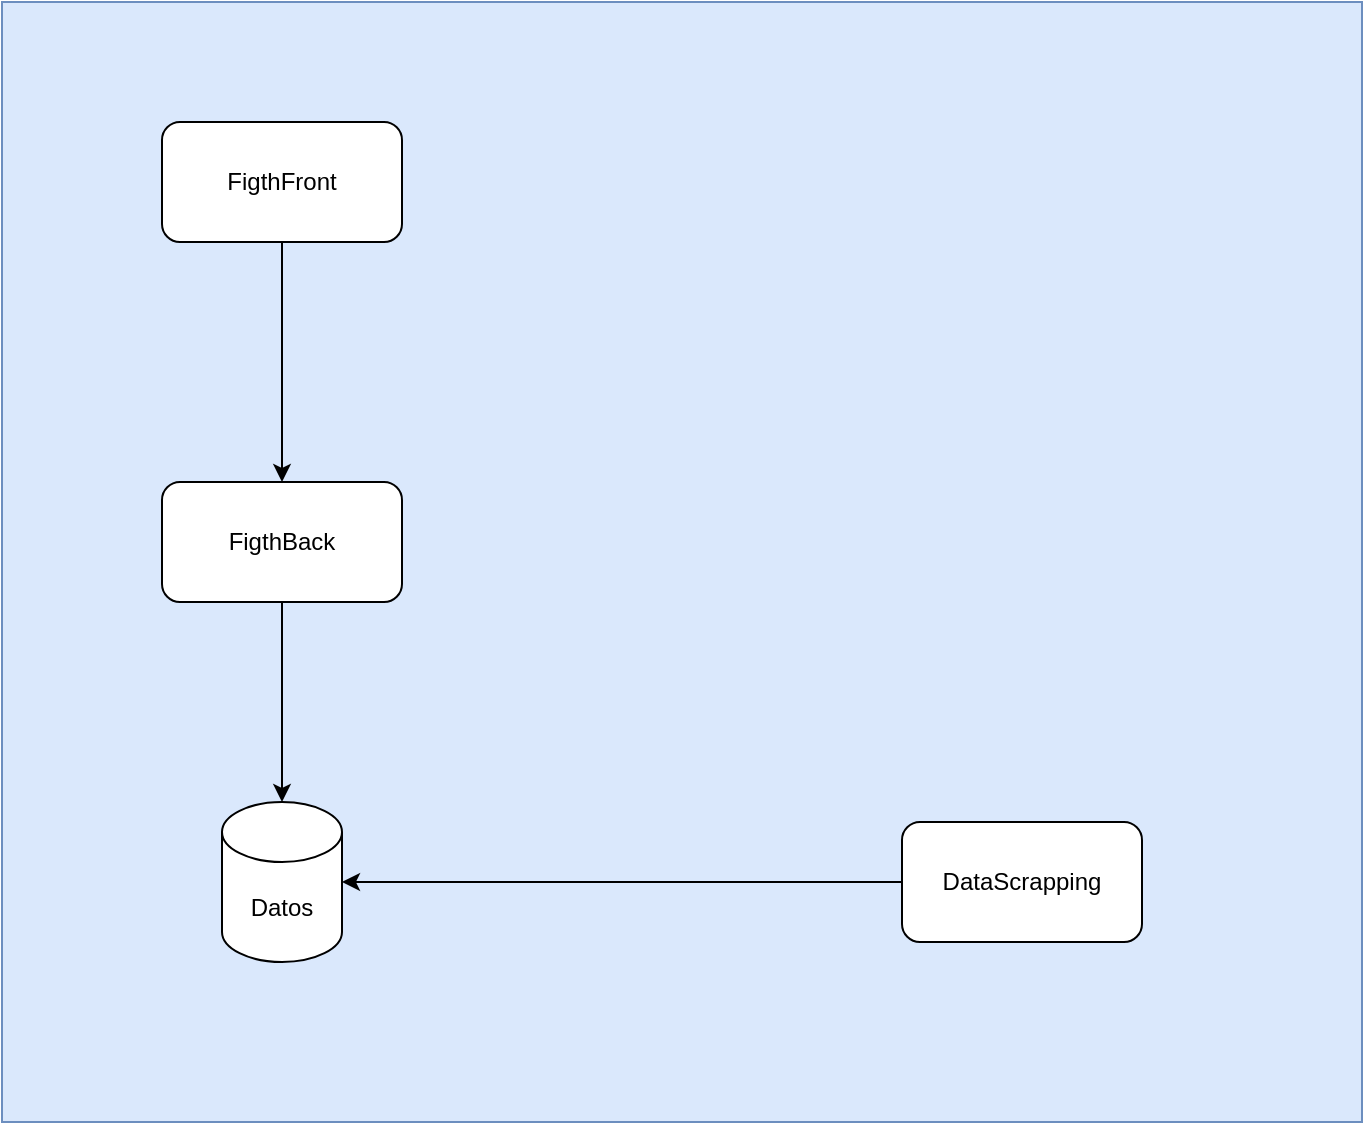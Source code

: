 <mxfile version="21.6.2" type="device" pages="2">
  <diagram name="Global-Architecture" id="2FQNcDBVcAX5xMIU2xUO">
    <mxGraphModel dx="1434" dy="798" grid="1" gridSize="10" guides="1" tooltips="1" connect="1" arrows="1" fold="1" page="1" pageScale="1" pageWidth="3300" pageHeight="4681" math="0" shadow="0">
      <root>
        <mxCell id="0" />
        <mxCell id="1" parent="0" />
        <mxCell id="8RsaU4e0q8FaS_RyuEd1-4" value="" style="rounded=0;whiteSpace=wrap;html=1;fillColor=#dae8fc;strokeColor=#6c8ebf;" parent="1" vertex="1">
          <mxGeometry x="1080" y="520" width="680" height="560" as="geometry" />
        </mxCell>
        <mxCell id="8RsaU4e0q8FaS_RyuEd1-2" style="edgeStyle=orthogonalEdgeStyle;rounded=0;orthogonalLoop=1;jettySize=auto;html=1;entryX=0.5;entryY=0;entryDx=0;entryDy=0;" parent="1" source="iz1fPbcksAR1PvjZrnv0-1" target="iz1fPbcksAR1PvjZrnv0-2" edge="1">
          <mxGeometry relative="1" as="geometry" />
        </mxCell>
        <mxCell id="iz1fPbcksAR1PvjZrnv0-1" value="FigthFront" style="rounded=1;whiteSpace=wrap;html=1;" parent="1" vertex="1">
          <mxGeometry x="1160" y="580" width="120" height="60" as="geometry" />
        </mxCell>
        <mxCell id="8RsaU4e0q8FaS_RyuEd1-1" style="edgeStyle=orthogonalEdgeStyle;rounded=0;orthogonalLoop=1;jettySize=auto;html=1;entryX=0.5;entryY=0;entryDx=0;entryDy=0;entryPerimeter=0;" parent="1" source="iz1fPbcksAR1PvjZrnv0-2" target="iz1fPbcksAR1PvjZrnv0-3" edge="1">
          <mxGeometry relative="1" as="geometry" />
        </mxCell>
        <mxCell id="iz1fPbcksAR1PvjZrnv0-2" value="FigthBack" style="rounded=1;whiteSpace=wrap;html=1;" parent="1" vertex="1">
          <mxGeometry x="1160" y="760" width="120" height="60" as="geometry" />
        </mxCell>
        <mxCell id="iz1fPbcksAR1PvjZrnv0-3" value="Datos" style="shape=cylinder3;whiteSpace=wrap;html=1;boundedLbl=1;backgroundOutline=1;size=15;" parent="1" vertex="1">
          <mxGeometry x="1190" y="920" width="60" height="80" as="geometry" />
        </mxCell>
        <mxCell id="8RsaU4e0q8FaS_RyuEd1-3" style="edgeStyle=orthogonalEdgeStyle;rounded=0;orthogonalLoop=1;jettySize=auto;html=1;entryX=1;entryY=0.5;entryDx=0;entryDy=0;entryPerimeter=0;" parent="1" source="iz1fPbcksAR1PvjZrnv0-5" target="iz1fPbcksAR1PvjZrnv0-3" edge="1">
          <mxGeometry relative="1" as="geometry" />
        </mxCell>
        <mxCell id="iz1fPbcksAR1PvjZrnv0-5" value="DataScrapping" style="rounded=1;whiteSpace=wrap;html=1;" parent="1" vertex="1">
          <mxGeometry x="1530" y="930" width="120" height="60" as="geometry" />
        </mxCell>
      </root>
    </mxGraphModel>
  </diagram>
  <diagram id="0ezFrDQrrX9brJJasBGk" name="Database">
    <mxGraphModel dx="2002" dy="1131" grid="1" gridSize="10" guides="1" tooltips="1" connect="1" arrows="1" fold="1" page="1" pageScale="1" pageWidth="3300" pageHeight="4681" math="0" shadow="0">
      <root>
        <mxCell id="0" />
        <mxCell id="1" parent="0" />
        <mxCell id="7Z2OFbAPM6nnIO7lFNl9-40" value="Fighters" style="shape=table;startSize=30;container=1;collapsible=1;childLayout=tableLayout;fixedRows=1;rowLines=0;fontStyle=1;align=center;resizeLast=1;html=1;whiteSpace=wrap;" vertex="1" parent="1">
          <mxGeometry x="680" y="320" width="240" height="270" as="geometry" />
        </mxCell>
        <mxCell id="7Z2OFbAPM6nnIO7lFNl9-41" value="" style="shape=tableRow;horizontal=0;startSize=0;swimlaneHead=0;swimlaneBody=0;fillColor=none;collapsible=0;dropTarget=0;points=[[0,0.5],[1,0.5]];portConstraint=eastwest;top=0;left=0;right=0;bottom=0;html=1;" vertex="1" parent="7Z2OFbAPM6nnIO7lFNl9-40">
          <mxGeometry y="30" width="240" height="30" as="geometry" />
        </mxCell>
        <mxCell id="7Z2OFbAPM6nnIO7lFNl9-42" value="PK,FK1" style="shape=partialRectangle;connectable=0;fillColor=none;top=0;left=0;bottom=0;right=0;fontStyle=1;overflow=hidden;html=1;whiteSpace=wrap;" vertex="1" parent="7Z2OFbAPM6nnIO7lFNl9-41">
          <mxGeometry width="60" height="30" as="geometry">
            <mxRectangle width="60" height="30" as="alternateBounds" />
          </mxGeometry>
        </mxCell>
        <mxCell id="7Z2OFbAPM6nnIO7lFNl9-43" value="Name" style="shape=partialRectangle;connectable=0;fillColor=none;top=0;left=0;bottom=0;right=0;align=left;spacingLeft=6;fontStyle=5;overflow=hidden;html=1;whiteSpace=wrap;" vertex="1" parent="7Z2OFbAPM6nnIO7lFNl9-41">
          <mxGeometry x="60" width="180" height="30" as="geometry">
            <mxRectangle width="180" height="30" as="alternateBounds" />
          </mxGeometry>
        </mxCell>
        <mxCell id="7Z2OFbAPM6nnIO7lFNl9-47" value="" style="shape=tableRow;horizontal=0;startSize=0;swimlaneHead=0;swimlaneBody=0;fillColor=none;collapsible=0;dropTarget=0;points=[[0,0.5],[1,0.5]];portConstraint=eastwest;top=0;left=0;right=0;bottom=0;html=1;" vertex="1" parent="7Z2OFbAPM6nnIO7lFNl9-40">
          <mxGeometry y="60" width="240" height="30" as="geometry" />
        </mxCell>
        <mxCell id="7Z2OFbAPM6nnIO7lFNl9-48" value="" style="shape=partialRectangle;connectable=0;fillColor=none;top=0;left=0;bottom=0;right=0;editable=1;overflow=hidden;html=1;whiteSpace=wrap;" vertex="1" parent="7Z2OFbAPM6nnIO7lFNl9-47">
          <mxGeometry width="60" height="30" as="geometry">
            <mxRectangle width="60" height="30" as="alternateBounds" />
          </mxGeometry>
        </mxCell>
        <mxCell id="7Z2OFbAPM6nnIO7lFNl9-49" value="Nickname" style="shape=partialRectangle;connectable=0;fillColor=none;top=0;left=0;bottom=0;right=0;align=left;spacingLeft=6;overflow=hidden;html=1;whiteSpace=wrap;" vertex="1" parent="7Z2OFbAPM6nnIO7lFNl9-47">
          <mxGeometry x="60" width="180" height="30" as="geometry">
            <mxRectangle width="180" height="30" as="alternateBounds" />
          </mxGeometry>
        </mxCell>
        <mxCell id="7Z2OFbAPM6nnIO7lFNl9-50" value="" style="shape=tableRow;horizontal=0;startSize=0;swimlaneHead=0;swimlaneBody=0;fillColor=none;collapsible=0;dropTarget=0;points=[[0,0.5],[1,0.5]];portConstraint=eastwest;top=0;left=0;right=0;bottom=0;html=1;" vertex="1" parent="7Z2OFbAPM6nnIO7lFNl9-40">
          <mxGeometry y="90" width="240" height="30" as="geometry" />
        </mxCell>
        <mxCell id="7Z2OFbAPM6nnIO7lFNl9-51" value="" style="shape=partialRectangle;connectable=0;fillColor=none;top=0;left=0;bottom=0;right=0;editable=1;overflow=hidden;html=1;whiteSpace=wrap;" vertex="1" parent="7Z2OFbAPM6nnIO7lFNl9-50">
          <mxGeometry width="60" height="30" as="geometry">
            <mxRectangle width="60" height="30" as="alternateBounds" />
          </mxGeometry>
        </mxCell>
        <mxCell id="7Z2OFbAPM6nnIO7lFNl9-52" value="Height" style="shape=partialRectangle;connectable=0;fillColor=none;top=0;left=0;bottom=0;right=0;align=left;spacingLeft=6;overflow=hidden;html=1;whiteSpace=wrap;" vertex="1" parent="7Z2OFbAPM6nnIO7lFNl9-50">
          <mxGeometry x="60" width="180" height="30" as="geometry">
            <mxRectangle width="180" height="30" as="alternateBounds" />
          </mxGeometry>
        </mxCell>
        <mxCell id="7Z2OFbAPM6nnIO7lFNl9-53" style="shape=tableRow;horizontal=0;startSize=0;swimlaneHead=0;swimlaneBody=0;fillColor=none;collapsible=0;dropTarget=0;points=[[0,0.5],[1,0.5]];portConstraint=eastwest;top=0;left=0;right=0;bottom=0;html=1;" vertex="1" parent="7Z2OFbAPM6nnIO7lFNl9-40">
          <mxGeometry y="120" width="240" height="30" as="geometry" />
        </mxCell>
        <mxCell id="7Z2OFbAPM6nnIO7lFNl9-54" style="shape=partialRectangle;connectable=0;fillColor=none;top=0;left=0;bottom=0;right=0;editable=1;overflow=hidden;html=1;whiteSpace=wrap;" vertex="1" parent="7Z2OFbAPM6nnIO7lFNl9-53">
          <mxGeometry width="60" height="30" as="geometry">
            <mxRectangle width="60" height="30" as="alternateBounds" />
          </mxGeometry>
        </mxCell>
        <mxCell id="7Z2OFbAPM6nnIO7lFNl9-55" value="Weight" style="shape=partialRectangle;connectable=0;fillColor=none;top=0;left=0;bottom=0;right=0;align=left;spacingLeft=6;overflow=hidden;html=1;whiteSpace=wrap;" vertex="1" parent="7Z2OFbAPM6nnIO7lFNl9-53">
          <mxGeometry x="60" width="180" height="30" as="geometry">
            <mxRectangle width="180" height="30" as="alternateBounds" />
          </mxGeometry>
        </mxCell>
        <mxCell id="7Z2OFbAPM6nnIO7lFNl9-56" style="shape=tableRow;horizontal=0;startSize=0;swimlaneHead=0;swimlaneBody=0;fillColor=none;collapsible=0;dropTarget=0;points=[[0,0.5],[1,0.5]];portConstraint=eastwest;top=0;left=0;right=0;bottom=0;html=1;" vertex="1" parent="7Z2OFbAPM6nnIO7lFNl9-40">
          <mxGeometry y="150" width="240" height="30" as="geometry" />
        </mxCell>
        <mxCell id="7Z2OFbAPM6nnIO7lFNl9-57" style="shape=partialRectangle;connectable=0;fillColor=none;top=0;left=0;bottom=0;right=0;editable=1;overflow=hidden;html=1;whiteSpace=wrap;" vertex="1" parent="7Z2OFbAPM6nnIO7lFNl9-56">
          <mxGeometry width="60" height="30" as="geometry">
            <mxRectangle width="60" height="30" as="alternateBounds" />
          </mxGeometry>
        </mxCell>
        <mxCell id="7Z2OFbAPM6nnIO7lFNl9-58" value="Reach" style="shape=partialRectangle;connectable=0;fillColor=none;top=0;left=0;bottom=0;right=0;align=left;spacingLeft=6;overflow=hidden;html=1;whiteSpace=wrap;" vertex="1" parent="7Z2OFbAPM6nnIO7lFNl9-56">
          <mxGeometry x="60" width="180" height="30" as="geometry">
            <mxRectangle width="180" height="30" as="alternateBounds" />
          </mxGeometry>
        </mxCell>
        <mxCell id="7Z2OFbAPM6nnIO7lFNl9-59" style="shape=tableRow;horizontal=0;startSize=0;swimlaneHead=0;swimlaneBody=0;fillColor=none;collapsible=0;dropTarget=0;points=[[0,0.5],[1,0.5]];portConstraint=eastwest;top=0;left=0;right=0;bottom=0;html=1;" vertex="1" parent="7Z2OFbAPM6nnIO7lFNl9-40">
          <mxGeometry y="180" width="240" height="30" as="geometry" />
        </mxCell>
        <mxCell id="7Z2OFbAPM6nnIO7lFNl9-60" style="shape=partialRectangle;connectable=0;fillColor=none;top=0;left=0;bottom=0;right=0;editable=1;overflow=hidden;html=1;whiteSpace=wrap;" vertex="1" parent="7Z2OFbAPM6nnIO7lFNl9-59">
          <mxGeometry width="60" height="30" as="geometry">
            <mxRectangle width="60" height="30" as="alternateBounds" />
          </mxGeometry>
        </mxCell>
        <mxCell id="7Z2OFbAPM6nnIO7lFNl9-61" value="Stance" style="shape=partialRectangle;connectable=0;fillColor=none;top=0;left=0;bottom=0;right=0;align=left;spacingLeft=6;overflow=hidden;html=1;whiteSpace=wrap;" vertex="1" parent="7Z2OFbAPM6nnIO7lFNl9-59">
          <mxGeometry x="60" width="180" height="30" as="geometry">
            <mxRectangle width="180" height="30" as="alternateBounds" />
          </mxGeometry>
        </mxCell>
        <mxCell id="7Z2OFbAPM6nnIO7lFNl9-62" style="shape=tableRow;horizontal=0;startSize=0;swimlaneHead=0;swimlaneBody=0;fillColor=none;collapsible=0;dropTarget=0;points=[[0,0.5],[1,0.5]];portConstraint=eastwest;top=0;left=0;right=0;bottom=0;html=1;" vertex="1" parent="7Z2OFbAPM6nnIO7lFNl9-40">
          <mxGeometry y="210" width="240" height="30" as="geometry" />
        </mxCell>
        <mxCell id="7Z2OFbAPM6nnIO7lFNl9-63" style="shape=partialRectangle;connectable=0;fillColor=none;top=0;left=0;bottom=0;right=0;editable=1;overflow=hidden;html=1;whiteSpace=wrap;" vertex="1" parent="7Z2OFbAPM6nnIO7lFNl9-62">
          <mxGeometry width="60" height="30" as="geometry">
            <mxRectangle width="60" height="30" as="alternateBounds" />
          </mxGeometry>
        </mxCell>
        <mxCell id="7Z2OFbAPM6nnIO7lFNl9-64" value="DOB" style="shape=partialRectangle;connectable=0;fillColor=none;top=0;left=0;bottom=0;right=0;align=left;spacingLeft=6;overflow=hidden;html=1;whiteSpace=wrap;" vertex="1" parent="7Z2OFbAPM6nnIO7lFNl9-62">
          <mxGeometry x="60" width="180" height="30" as="geometry">
            <mxRectangle width="180" height="30" as="alternateBounds" />
          </mxGeometry>
        </mxCell>
        <mxCell id="7Z2OFbAPM6nnIO7lFNl9-65" style="shape=tableRow;horizontal=0;startSize=0;swimlaneHead=0;swimlaneBody=0;fillColor=none;collapsible=0;dropTarget=0;points=[[0,0.5],[1,0.5]];portConstraint=eastwest;top=0;left=0;right=0;bottom=0;html=1;" vertex="1" parent="7Z2OFbAPM6nnIO7lFNl9-40">
          <mxGeometry y="240" width="240" height="30" as="geometry" />
        </mxCell>
        <mxCell id="7Z2OFbAPM6nnIO7lFNl9-66" style="shape=partialRectangle;connectable=0;fillColor=none;top=0;left=0;bottom=0;right=0;editable=1;overflow=hidden;html=1;whiteSpace=wrap;" vertex="1" parent="7Z2OFbAPM6nnIO7lFNl9-65">
          <mxGeometry width="60" height="30" as="geometry">
            <mxRectangle width="60" height="30" as="alternateBounds" />
          </mxGeometry>
        </mxCell>
        <mxCell id="7Z2OFbAPM6nnIO7lFNl9-67" value="URL" style="shape=partialRectangle;connectable=0;fillColor=none;top=0;left=0;bottom=0;right=0;align=left;spacingLeft=6;overflow=hidden;html=1;whiteSpace=wrap;" vertex="1" parent="7Z2OFbAPM6nnIO7lFNl9-65">
          <mxGeometry x="60" width="180" height="30" as="geometry">
            <mxRectangle width="180" height="30" as="alternateBounds" />
          </mxGeometry>
        </mxCell>
      </root>
    </mxGraphModel>
  </diagram>
</mxfile>
